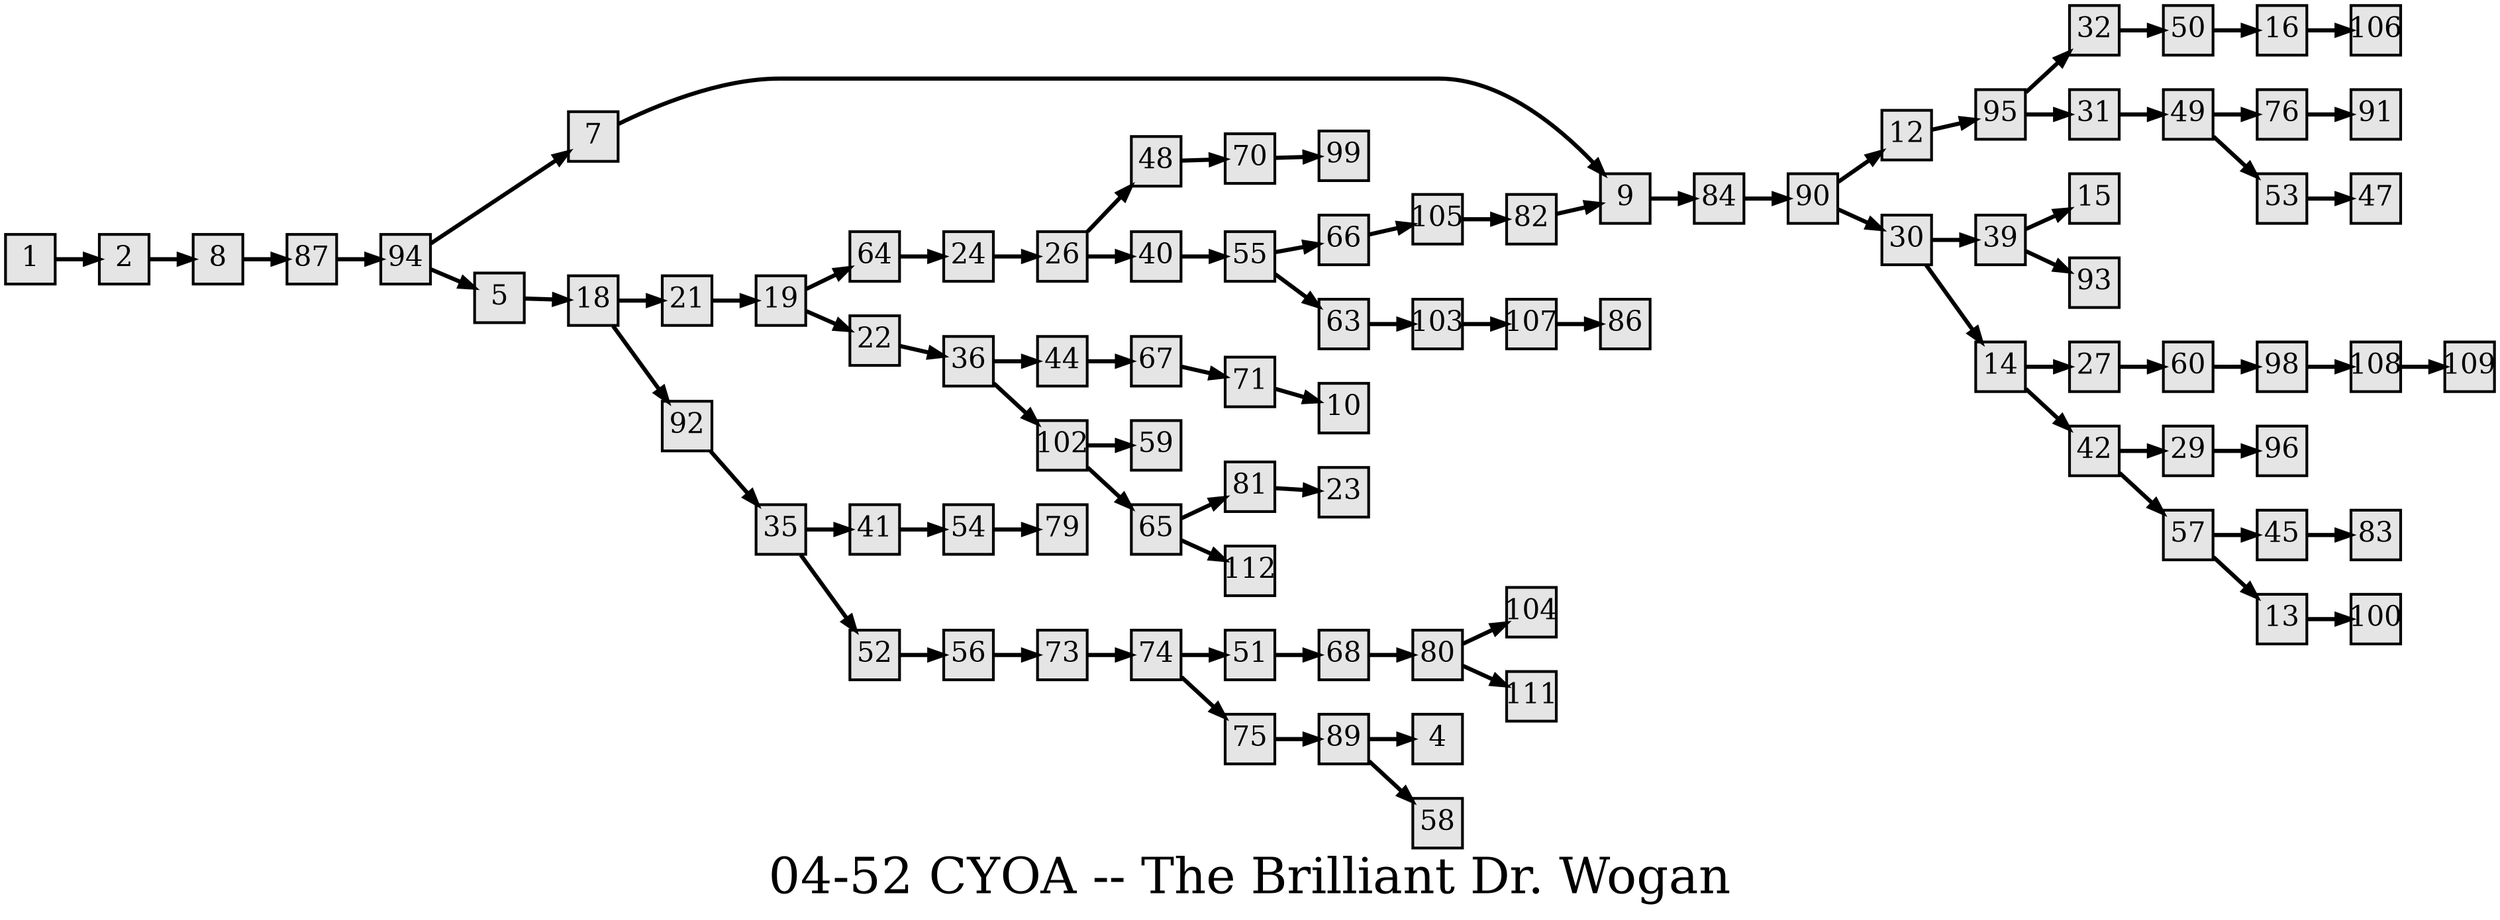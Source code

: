 digraph g{
  graph [ label="04-52 CYOA -- The Brilliant Dr. Wogan" rankdir=LR, ordering=out, fontsize=36, nodesep="0.35", ranksep="0.45"];
  node  [shape=rect, penwidth=2, fontsize=20, style=filled, fillcolor=grey90, margin="0,0", labelfloat=true, regular=true, fixedsize=true];
  edge  [labelfloat=true, penwidth=3, fontsize=12];

  1 -> 2;
  2 -> 8;
  5 -> 18;
  7 -> 9;
  8 -> 87;
  9 -> 84;
  12 -> 95;
  13 -> 100;
  14 -> 27;
  14 -> 42;
  16 -> 106;
  18 -> 21;
  18 -> 92;
  19 -> 64;
  19 -> 22;
  21 -> 19;
  22 -> 36;
  24 -> 26;
  26 -> 48;
  26 -> 40;
  27 -> 60;
  29 -> 96;
  30 -> 39;
  30 -> 14;
  31 -> 49;
  32 -> 50;
  35 -> 41;
  35 -> 52;
  36 -> 44;
  36 -> 102;
  39 -> 15;
  39 -> 93;
  40 -> 55;
  41 -> 54;
  42 -> 29;
  42 -> 57;
  44 -> 67;
  45 -> 83;
  48 -> 70;
  49 -> 76;
  49 -> 53;
  50 -> 16;
  51 -> 68;
  52 -> 56;
  53 -> 47;
  54 -> 79;
  55 -> 66;
  55 -> 63;
  56 -> 73;
  57 -> 45;
  57 -> 13;
  60 -> 98;
  63 -> 103;
  64 -> 24;
  65 -> 81;
  65 -> 112;
  66 -> 105;
  67 -> 71;
  68 -> 80;
  70 -> 99;
  71 -> 10;
  73 -> 74;
  74 -> 51;
  74 -> 75;
  75 -> 89;
  76 -> 91;
  80 -> 104;
  80 -> 111;
  81 -> 23;
  82 -> 9;
  84 -> 90;
  87 -> 94;
  89 -> 4;
  89 -> 58;
  90 -> 12;
  90 -> 30;
  92 -> 35;
  94 -> 7;
  94 -> 5;
  95 -> 32;
  95 -> 31;
  98 -> 108;
  102 -> 59;
  102 -> 65;
  103 -> 107;
  105 -> 82;
  107 -> 86;
  108 -> 109;
}

